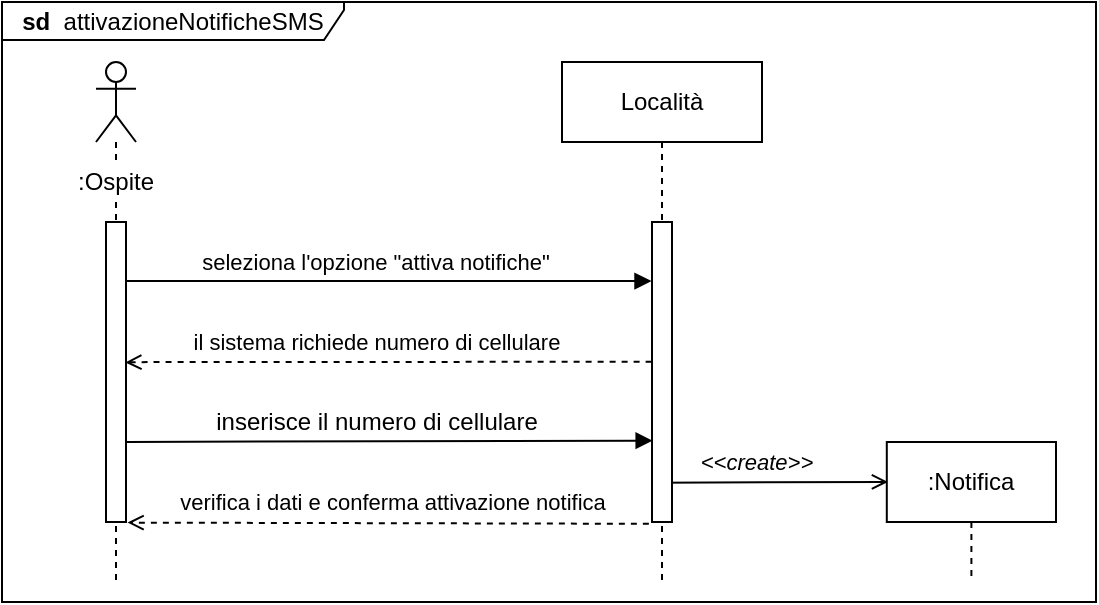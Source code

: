 <mxfile version="13.9.9" type="device"><diagram id="MIO8tU1UEvl1B__BIQpK" name="Page-1"><mxGraphModel dx="1002" dy="1750" grid="1" gridSize="10" guides="1" tooltips="1" connect="1" arrows="1" fold="1" page="1" pageScale="1" pageWidth="827" pageHeight="1169" math="0" shadow="0"><root><mxCell id="0"/><mxCell id="1" parent="0"/><mxCell id="A6hkS2HB2L-I8sL785Aq-1" value="" style="endArrow=open;endFill=1;endSize=6;html=1;exitX=1.06;exitY=0.731;exitDx=0;exitDy=0;exitPerimeter=0;startSize=8;entryX=0.007;entryY=0.285;entryDx=0;entryDy=0;entryPerimeter=0;" edge="1" parent="1" target="A6hkS2HB2L-I8sL785Aq-2"><mxGeometry width="160" relative="1" as="geometry"><mxPoint x="400.0" y="-909.619" as="sourcePoint"/><mxPoint x="515" y="-913" as="targetPoint"/></mxGeometry></mxCell><mxCell id="ORToput19fKV2EuOsulp-1" value="&lt;b&gt;sd&amp;nbsp; &lt;/b&gt;attivazioneNotificheSMS" style="shape=umlFrame;whiteSpace=wrap;html=1;width=171;height=19;" parent="1" vertex="1"><mxGeometry x="73" y="-1150" width="547" height="300" as="geometry"/></mxCell><mxCell id="RpKn_kDSweKcGPIISeoN-1" value="" style="endArrow=block;html=1;endFill=1;endSize=6;entryX=-0.024;entryY=0.197;entryDx=0;entryDy=0;entryPerimeter=0;startSize=8;" parent="1" source="biBlbflUzNOPunbcJSMS-3" target="biBlbflUzNOPunbcJSMS-8" edge="1"><mxGeometry width="50" height="50" relative="1" as="geometry"><mxPoint x="142" y="-1033" as="sourcePoint"/><mxPoint x="374" y="-1010" as="targetPoint"/></mxGeometry></mxCell><mxCell id="biBlbflUzNOPunbcJSMS-14" value="" style="endArrow=open;dashed=1;endFill=0;endSize=6;html=1;exitX=-0.157;exitY=1.006;exitDx=0;exitDy=0;exitPerimeter=0;entryX=1.077;entryY=1.002;entryDx=0;entryDy=0;entryPerimeter=0;startSize=8;" parent="1" source="biBlbflUzNOPunbcJSMS-8" target="biBlbflUzNOPunbcJSMS-5" edge="1"><mxGeometry width="160" relative="1" as="geometry"><mxPoint x="299" y="-870" as="sourcePoint"/><mxPoint x="136" y="-892" as="targetPoint"/><Array as="points"/></mxGeometry></mxCell><mxCell id="biBlbflUzNOPunbcJSMS-2" value="Località" style="shape=umlLifeline;perimeter=lifelinePerimeter;whiteSpace=wrap;html=1;container=1;collapsible=0;recursiveResize=0;outlineConnect=0;" parent="1" vertex="1"><mxGeometry x="353" y="-1120" width="100" height="260" as="geometry"/></mxCell><mxCell id="biBlbflUzNOPunbcJSMS-8" value="" style="html=1;points=[];perimeter=orthogonalPerimeter;" parent="biBlbflUzNOPunbcJSMS-2" vertex="1"><mxGeometry x="45" y="80" width="10" height="150" as="geometry"/></mxCell><mxCell id="biBlbflUzNOPunbcJSMS-3" value="" style="shape=umlLifeline;participant=umlActor;perimeter=lifelinePerimeter;whiteSpace=wrap;html=1;container=1;collapsible=0;recursiveResize=0;verticalAlign=top;spacingTop=36;outlineConnect=0;" parent="1" vertex="1"><mxGeometry x="120" y="-1120" width="20" height="260" as="geometry"/></mxCell><mxCell id="biBlbflUzNOPunbcJSMS-5" value="" style="html=1;points=[];perimeter=orthogonalPerimeter;" parent="biBlbflUzNOPunbcJSMS-3" vertex="1"><mxGeometry x="5" y="80" width="10" height="150" as="geometry"/></mxCell><mxCell id="biBlbflUzNOPunbcJSMS-16" value="&lt;span style=&quot;line-height: 107%&quot;&gt;&lt;font style=&quot;font-size: 11px&quot;&gt;verifica i dati e conferma attivazione notifica&lt;/font&gt;&lt;/span&gt;" style="text;html=1;align=center;verticalAlign=middle;resizable=0;points=[];autosize=1;" parent="1" vertex="1"><mxGeometry x="153" y="-910" width="230" height="20" as="geometry"/></mxCell><mxCell id="TRykJOhFTjoU_KH9r5qd-1" value=":Ospite" style="text;html=1;strokeColor=none;align=center;verticalAlign=middle;whiteSpace=wrap;rounded=0;fillColor=#ffffff;" parent="1" vertex="1"><mxGeometry x="90" y="-1070" width="80" height="20" as="geometry"/></mxCell><mxCell id="RpKn_kDSweKcGPIISeoN-4" value="&lt;font style=&quot;font-size: 11px&quot;&gt;seleziona l'opzione &quot;attiva notifiche&quot;&lt;/font&gt;" style="text;html=1;strokeColor=none;fillColor=none;align=center;verticalAlign=middle;whiteSpace=wrap;rounded=0;" parent="1" vertex="1"><mxGeometry x="147" y="-1030" width="226" height="20" as="geometry"/></mxCell><mxCell id="r_FTEQQYQE5kSf32DsxL-4" value="" style="endArrow=open;dashed=1;endFill=0;endSize=6;html=1;exitX=-0.019;exitY=0.466;exitDx=0;exitDy=0;exitPerimeter=0;entryX=1.077;entryY=1.002;entryDx=0;entryDy=0;entryPerimeter=0;startSize=8;" parent="1" source="biBlbflUzNOPunbcJSMS-8" edge="1"><mxGeometry width="160" relative="1" as="geometry"><mxPoint x="371.33" y="-969.34" as="sourcePoint"/><mxPoint x="134.67" y="-969.78" as="targetPoint"/><Array as="points"><mxPoint x="148.9" y="-970"/></Array></mxGeometry></mxCell><mxCell id="r_FTEQQYQE5kSf32DsxL-6" value="&lt;font style=&quot;font-size: 11px&quot;&gt;il sistema richiede numero di cellulare&lt;/font&gt;" style="text;html=1;align=center;verticalAlign=middle;resizable=0;points=[];autosize=1;" parent="1" vertex="1"><mxGeometry x="160" y="-990" width="200" height="20" as="geometry"/></mxCell><mxCell id="r_FTEQQYQE5kSf32DsxL-7" value="" style="endArrow=block;html=1;endFill=1;endSize=6;exitX=1.028;exitY=0.733;exitDx=0;exitDy=0;exitPerimeter=0;entryX=0.033;entryY=0.729;entryDx=0;entryDy=0;entryPerimeter=0;startSize=8;" parent="1" source="biBlbflUzNOPunbcJSMS-5" target="biBlbflUzNOPunbcJSMS-8" edge="1"><mxGeometry width="50" height="50" relative="1" as="geometry"><mxPoint x="131" y="-930" as="sourcePoint"/><mxPoint x="374" y="-931" as="targetPoint"/></mxGeometry></mxCell><mxCell id="r_FTEQQYQE5kSf32DsxL-8" value="inserisce il numero di cellulare" style="text;html=1;align=center;verticalAlign=middle;resizable=0;points=[];autosize=1;" parent="1" vertex="1"><mxGeometry x="170" y="-950" width="180" height="20" as="geometry"/></mxCell><mxCell id="A6hkS2HB2L-I8sL785Aq-2" value=":Notifica" style="shape=umlLifeline;perimeter=lifelinePerimeter;whiteSpace=wrap;html=1;container=1;collapsible=0;recursiveResize=0;outlineConnect=0;" vertex="1" parent="1"><mxGeometry x="515.4" y="-930" width="84.6" height="70" as="geometry"/></mxCell><mxCell id="A6hkS2HB2L-I8sL785Aq-3" value="&lt;i&gt;&lt;font style=&quot;font-size: 11px&quot;&gt;&amp;lt;&amp;lt;create&amp;gt;&amp;gt;&lt;/font&gt;&lt;/i&gt;" style="text;html=1;align=center;verticalAlign=middle;resizable=0;points=[];autosize=1;" vertex="1" parent="1"><mxGeometry x="415.4" y="-930" width="70" height="20" as="geometry"/></mxCell></root></mxGraphModel></diagram></mxfile>